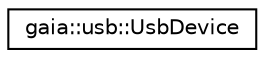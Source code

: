 digraph G
{
  edge [fontname="Helvetica",fontsize="10",labelfontname="Helvetica",labelfontsize="10"];
  node [fontname="Helvetica",fontsize="10",shape=record];
  rankdir=LR;
  Node1 [label="gaia::usb::UsbDevice",height=0.2,width=0.4,color="black", fillcolor="white", style="filled",URL="$d7/d7c/classgaia_1_1usb_1_1_usb_device.html",tooltip="This class represents a USB device attached to the android device with the android device acting as t..."];
}
